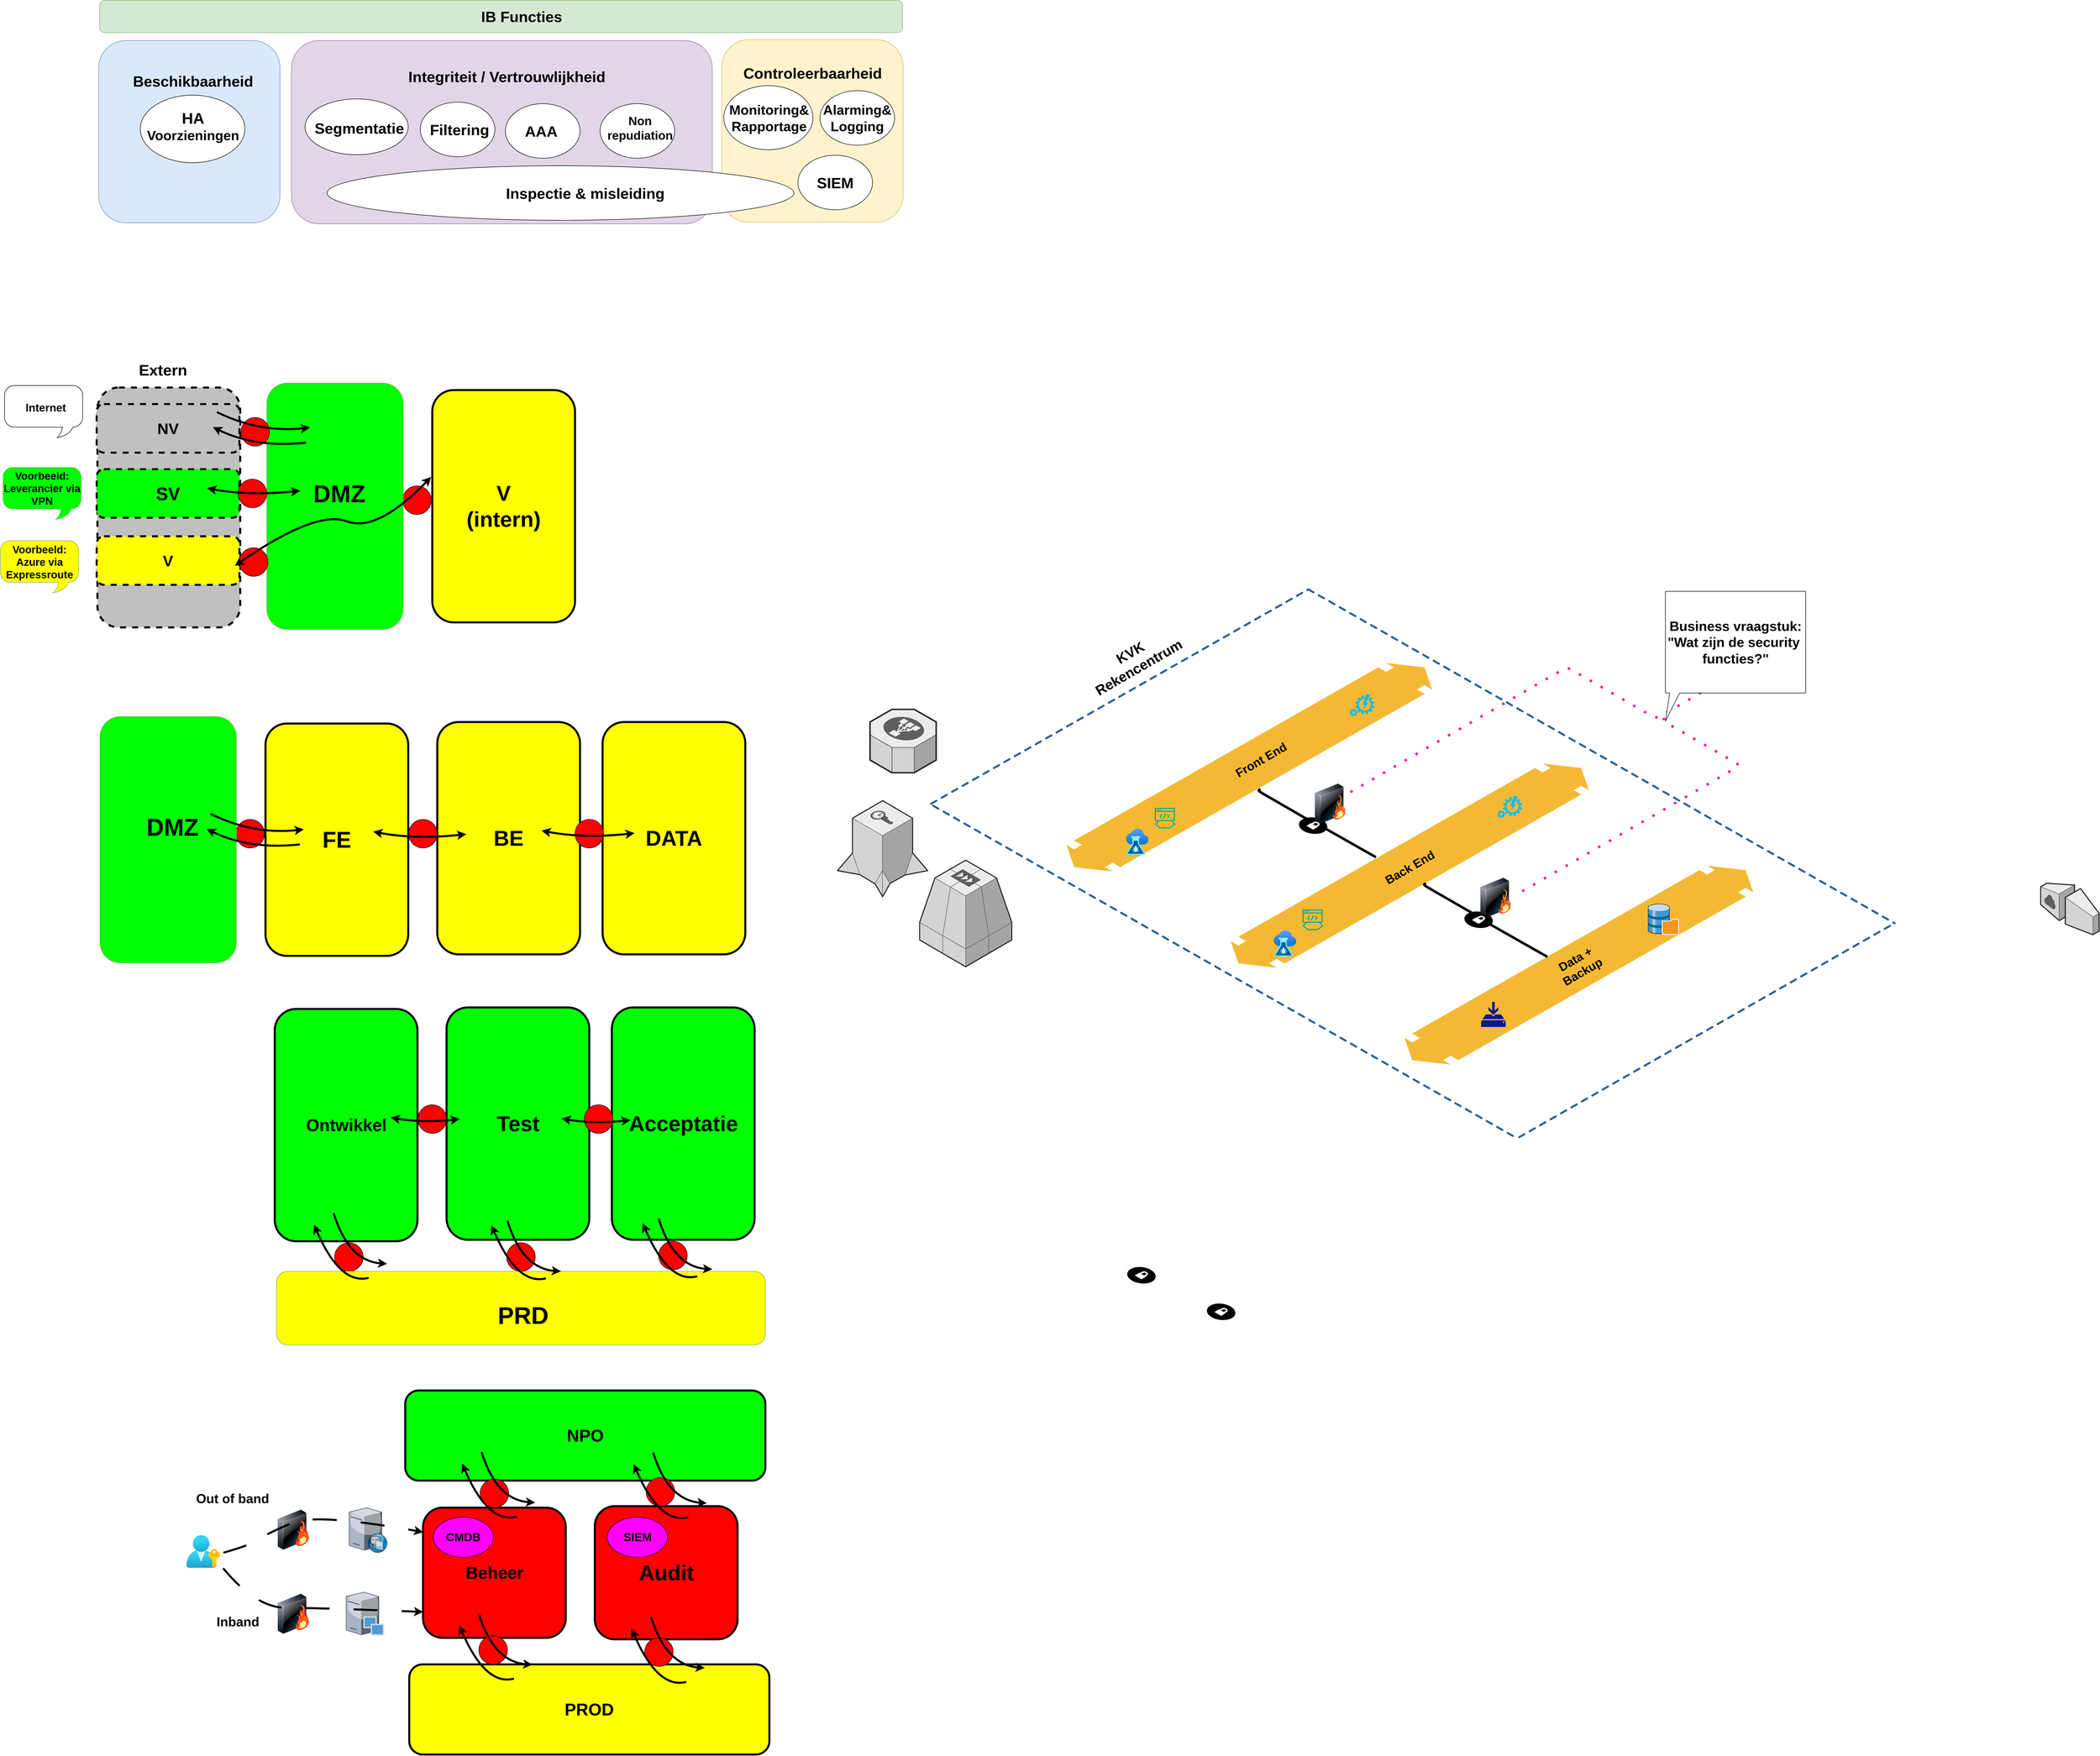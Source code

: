 <mxfile version="22.0.8" type="github">
  <diagram name="Page-1" id="aaaa8250-4180-3840-79b5-4cada1eebb92">
    <mxGraphModel dx="4440" dy="2122" grid="0" gridSize="10" guides="1" tooltips="1" connect="1" arrows="1" fold="1" page="0" pageScale="1" pageWidth="850" pageHeight="1100" background="none" math="0" shadow="0">
      <root>
        <mxCell id="0" />
        <mxCell id="1" parent="0" />
        <mxCell id="_FymvahWyx7S4mhsMVnn-86" value="" style="ellipse;whiteSpace=wrap;html=1;aspect=fixed;fillColor=#FF0000;" vertex="1" parent="1">
          <mxGeometry x="-457" y="1866" width="57" height="57" as="geometry" />
        </mxCell>
        <mxCell id="_FymvahWyx7S4mhsMVnn-55" value="" style="ellipse;whiteSpace=wrap;html=1;aspect=fixed;fillColor=#FF0000;" vertex="1" parent="1">
          <mxGeometry x="-968" y="357.5" width="57" height="57" as="geometry" />
        </mxCell>
        <mxCell id="_FymvahWyx7S4mhsMVnn-47" value="" style="whiteSpace=wrap;html=1;shape=mxgraph.basic.roundRectCallout;dx=144;dy=21;size=19.5;boundedLbl=1;" vertex="1" parent="1">
          <mxGeometry x="-1763" y="157" width="156" height="104" as="geometry" />
        </mxCell>
        <mxCell id="d5ac148becb70bc-7" value="" style="verticalLabelPosition=bottom;html=1;verticalAlign=top;strokeWidth=1;dashed=0;shape=mxgraph.aws3d.flatDoubleEdge;fillColor=#A62495;aspect=fixed;rounded=1;shadow=0;comic=0;fontFamily=Verdana;fontSize=12;flipV=1;strokeColor=#9673a6;" parent="1" vertex="1">
          <mxGeometry x="1032" y="1116" width="696.38" height="397.08" as="geometry" />
        </mxCell>
        <mxCell id="1a8abee3a6cfdf20-38" value="" style="verticalLabelPosition=bottom;html=1;verticalAlign=top;strokeWidth=1;dashed=0;shape=mxgraph.aws3d.flatDoubleEdge;fillColor=#d5e8d4;aspect=fixed;rounded=1;shadow=0;comic=0;fontFamily=Verdana;fontSize=12;flipV=1;strokeColor=#82b366;" parent="1" vertex="1">
          <mxGeometry x="685" y="912" width="715.06" height="407.79" as="geometry" />
        </mxCell>
        <mxCell id="1a8abee3a6cfdf20-28" value="" style="verticalLabelPosition=bottom;html=1;verticalAlign=top;strokeWidth=1;dashed=0;shape=mxgraph.aws3d.flatDoubleEdge;fillColor=#A62495;aspect=fixed;rounded=1;shadow=0;comic=0;fontFamily=Verdana;fontSize=12;flipV=1;" parent="1" vertex="1">
          <mxGeometry x="357" y="711" width="730.29" height="416.49" as="geometry" />
        </mxCell>
        <mxCell id="1a8abee3a6cfdf20-3" value="" style="edgeStyle=isometricEdgeStyle;endArrow=none;html=1;labelBackgroundColor=none;strokeWidth=5;fontFamily=Verdana;fontSize=12" parent="1" source="1a8abee3a6cfdf20-1" edge="1">
          <mxGeometry width="50" height="100" relative="1" as="geometry">
            <mxPoint x="975" y="1099" as="sourcePoint" />
            <mxPoint x="744.37" y="963" as="targetPoint" />
            <Array as="points" />
          </mxGeometry>
        </mxCell>
        <mxCell id="1a8abee3a6cfdf20-5" value="" style="edgeStyle=isometricEdgeStyle;endArrow=none;html=1;labelBackgroundColor=none;strokeColor=#FF1F9E;strokeWidth=5;fontFamily=Verdana;fontSize=12;dashed=1;dashPattern=1 4;entryX=0;entryY=0;entryDx=104.37;entryDy=183;entryPerimeter=0;" parent="1" source="I04fydQBAytHWi5Aiypt-9" target="I04fydQBAytHWi5Aiypt-27" edge="1">
          <mxGeometry width="50" height="100" relative="1" as="geometry">
            <mxPoint x="1383" y="703.06" as="sourcePoint" />
            <mxPoint x="1649" y="764" as="targetPoint" />
            <Array as="points">
              <mxPoint x="1420" y="756" />
            </Array>
          </mxGeometry>
        </mxCell>
        <mxCell id="1a8abee3a6cfdf20-11" value="" style="verticalLabelPosition=bottom;html=1;verticalAlign=top;strokeWidth=1;dashed=0;shape=mxgraph.aws3d.internetGateway;fillColor=#ECECEC;strokeColor=#5E5E5E;aspect=fixed;rounded=1;shadow=0;comic=0;fontSize=12;flipH=1;flipV=0;" parent="1" vertex="1">
          <mxGeometry x="2302" y="1151" width="116.7" height="102.8" as="geometry" />
        </mxCell>
        <mxCell id="d5ac148becb70bc-8" value="" style="verticalLabelPosition=bottom;html=1;verticalAlign=top;strokeWidth=1;dashed=0;shape=mxgraph.aws3d.dashedArrowlessEdge;aspect=fixed;rounded=1;shadow=0;comic=0;fontFamily=Verdana;fontSize=12" parent="1" vertex="1">
          <mxGeometry x="840" y="564" width="1170.52" height="667" as="geometry" />
        </mxCell>
        <mxCell id="d5ac148becb70bc-9" value="" style="verticalLabelPosition=bottom;html=1;verticalAlign=top;strokeWidth=1;dashed=0;shape=mxgraph.aws3d.dashedArrowlessEdge;aspect=fixed;rounded=1;shadow=0;comic=0;fontFamily=Verdana;fontSize=12" parent="1" vertex="1">
          <mxGeometry x="91" y="996.11" width="1163.31" height="662.89" as="geometry" />
        </mxCell>
        <mxCell id="d5ac148becb70bc-10" value="" style="verticalLabelPosition=bottom;html=1;verticalAlign=top;strokeWidth=1;dashed=0;shape=mxgraph.aws3d.dashedArrowlessEdge;fillColor=#000000;aspect=fixed;rounded=1;shadow=0;comic=0;fontFamily=Verdana;fontSize=12;fontColor=#000000;flipV=1;" parent="1" vertex="1">
          <mxGeometry x="87" y="564" width="753" height="428.12" as="geometry" />
        </mxCell>
        <mxCell id="d5ac148becb70bc-12" value="" style="verticalLabelPosition=bottom;html=1;verticalAlign=top;strokeWidth=1;dashed=0;shape=mxgraph.aws3d.dashedArrowlessEdge;aspect=fixed;rounded=1;shadow=0;comic=0;fontFamily=Verdana;fontSize=12;flipV=1;" parent="1" vertex="1">
          <mxGeometry x="1261" y="1232" width="747.23" height="426.13" as="geometry" />
        </mxCell>
        <mxCell id="1a8abee3a6cfdf20-2" value="" style="verticalLabelPosition=bottom;html=1;verticalAlign=top;strokeWidth=1;dashed=0;shape=mxgraph.aws3d.secureConnection;fillColor=#000000;strokeColor=#ffffff;aspect=fixed;rounded=1;shadow=0;comic=0;fontSize=12" parent="1" vertex="1">
          <mxGeometry x="478.24" y="1917" width="57.0" height="34" as="geometry" />
        </mxCell>
        <mxCell id="d5ac148becb70bc-14" value="" style="edgeStyle=isometricEdgeStyle;endArrow=none;html=1;labelBackgroundColor=none;strokeWidth=5;fontFamily=Verdana;fontSize=12;dashed=1;dashPattern=1 4;strokeColor=#FF1F9E;" parent="1" edge="1">
          <mxGeometry width="50" height="100" relative="1" as="geometry">
            <mxPoint x="1267" y="1167.02" as="sourcePoint" />
            <mxPoint x="1555" y="820" as="targetPoint" />
            <Array as="points">
              <mxPoint x="1644" y="882" />
            </Array>
          </mxGeometry>
        </mxCell>
        <mxCell id="d5ac148becb70bc-16" value="" style="verticalLabelPosition=bottom;html=1;verticalAlign=top;strokeWidth=1;dashed=0;shape=mxgraph.aws3d.secureConnection;fillColor=#000000;strokeColor=#ffffff;aspect=fixed;rounded=1;shadow=0;comic=0;fontSize=12" parent="1" vertex="1">
          <mxGeometry x="637.24" y="1990" width="57.0" height="34" as="geometry" />
        </mxCell>
        <mxCell id="I04fydQBAytHWi5Aiypt-1" value="&lt;b&gt;&lt;font style=&quot;font-size: 24px;&quot;&gt;Data + Backup&lt;/font&gt;&lt;/b&gt;" style="text;strokeColor=none;align=center;fillColor=none;html=1;verticalAlign=middle;whiteSpace=wrap;rounded=0;rotation=-30;" parent="1" vertex="1">
          <mxGeometry x="1298.19" y="1299.54" width="164" height="30" as="geometry" />
        </mxCell>
        <mxCell id="I04fydQBAytHWi5Aiypt-2" value="&lt;b&gt;&lt;font style=&quot;font-size: 28px;&quot;&gt;KVK Rekencentrum&lt;/font&gt;&lt;/b&gt;" style="text;strokeColor=none;align=center;fillColor=none;html=1;verticalAlign=middle;whiteSpace=wrap;rounded=0;rotation=-30;" parent="1" vertex="1">
          <mxGeometry x="411" y="690" width="164" height="30" as="geometry" />
        </mxCell>
        <mxCell id="I04fydQBAytHWi5Aiypt-3" value="&lt;b&gt;&lt;font style=&quot;font-size: 24px;&quot;&gt;Back End&lt;/font&gt;&lt;/b&gt;" style="text;strokeColor=none;align=center;fillColor=none;html=1;verticalAlign=middle;whiteSpace=wrap;rounded=0;rotation=-30;" parent="1" vertex="1">
          <mxGeometry x="960.53" y="1105" width="164" height="30" as="geometry" />
        </mxCell>
        <mxCell id="I04fydQBAytHWi5Aiypt-4" value="" style="verticalLabelPosition=bottom;html=1;verticalAlign=top;strokeWidth=1;align=center;outlineConnect=0;dashed=0;outlineConnect=0;shape=mxgraph.aws3d.securityTokenService;fillColor=#ECECEC;strokeColor=#5E5E5E;aspect=fixed;" parent="1" vertex="1">
          <mxGeometry x="-100" y="986" width="180" height="192" as="geometry" />
        </mxCell>
        <mxCell id="I04fydQBAytHWi5Aiypt-5" value="" style="verticalLabelPosition=bottom;html=1;verticalAlign=top;strokeWidth=1;align=center;outlineConnect=0;dashed=0;outlineConnect=0;shape=mxgraph.aws3d.elasticLoadBalancing;fillColor=#ECECEC;strokeColor=#5E5E5E;aspect=fixed;" parent="1" vertex="1">
          <mxGeometry x="-35" y="803.75" width="132" height="126.5" as="geometry" />
        </mxCell>
        <mxCell id="I04fydQBAytHWi5Aiypt-6" value="" style="edgeStyle=isometricEdgeStyle;endArrow=none;html=1;labelBackgroundColor=none;strokeWidth=5;fontFamily=Verdana;fontSize=12" parent="1" target="1a8abee3a6cfdf20-1" edge="1">
          <mxGeometry width="50" height="100" relative="1" as="geometry">
            <mxPoint x="975" y="1099" as="sourcePoint" />
            <mxPoint x="744.37" y="963" as="targetPoint" />
            <Array as="points">
              <mxPoint x="876.19" y="1043" />
            </Array>
          </mxGeometry>
        </mxCell>
        <mxCell id="1a8abee3a6cfdf20-1" value="" style="verticalLabelPosition=bottom;html=1;verticalAlign=top;strokeWidth=1;dashed=0;shape=mxgraph.aws3d.secureConnection;fillColor=#000000;strokeColor=#ffffff;aspect=fixed;rounded=1;shadow=0;comic=0;fontSize=12" parent="1" vertex="1">
          <mxGeometry x="821" y="1019" width="57.0" height="34" as="geometry" />
        </mxCell>
        <mxCell id="I04fydQBAytHWi5Aiypt-9" value="" style="image;html=1;image=img/lib/clip_art/networking/Firewall_128x128.png;rotation=0;" parent="1" vertex="1">
          <mxGeometry x="844" y="952" width="80" height="80" as="geometry" />
        </mxCell>
        <mxCell id="I04fydQBAytHWi5Aiypt-10" value="" style="edgeStyle=isometricEdgeStyle;endArrow=none;html=1;labelBackgroundColor=none;strokeWidth=5;fontFamily=Verdana;fontSize=12" parent="1" source="I04fydQBAytHWi5Aiypt-11" edge="1">
          <mxGeometry width="50" height="100" relative="1" as="geometry">
            <mxPoint x="1305.31" y="1287" as="sourcePoint" />
            <mxPoint x="1074.68" y="1151" as="targetPoint" />
            <Array as="points" />
          </mxGeometry>
        </mxCell>
        <mxCell id="I04fydQBAytHWi5Aiypt-11" value="" style="verticalLabelPosition=bottom;html=1;verticalAlign=top;strokeWidth=1;dashed=0;shape=mxgraph.aws3d.secureConnection;fillColor=#000000;strokeColor=#ffffff;aspect=fixed;rounded=1;shadow=0;comic=0;fontSize=12" parent="1" vertex="1">
          <mxGeometry x="1151.31" y="1207" width="57.0" height="34" as="geometry" />
        </mxCell>
        <mxCell id="I04fydQBAytHWi5Aiypt-12" value="" style="image;html=1;image=img/lib/clip_art/networking/Firewall_128x128.png;rotation=0;" parent="1" vertex="1">
          <mxGeometry x="1174.31" y="1140" width="80" height="80" as="geometry" />
        </mxCell>
        <mxCell id="I04fydQBAytHWi5Aiypt-13" value="" style="edgeStyle=isometricEdgeStyle;endArrow=none;html=1;labelBackgroundColor=none;strokeWidth=5;fontFamily=Verdana;fontSize=12" parent="1" edge="1">
          <mxGeometry width="50" height="100" relative="1" as="geometry">
            <mxPoint x="1317.19" y="1297.89" as="sourcePoint" />
            <mxPoint x="1206" y="1227" as="targetPoint" />
            <Array as="points">
              <mxPoint x="1218.38" y="1241.89" />
            </Array>
          </mxGeometry>
        </mxCell>
        <mxCell id="I04fydQBAytHWi5Aiypt-14" value="" style="shape=image;html=1;verticalAlign=top;verticalLabelPosition=bottom;labelBackgroundColor=#ffffff;imageAspect=0;aspect=fixed;image=https://cdn1.iconfinder.com/data/icons/unicons-line-vol-3/24/file-question-128.png" parent="1" vertex="1">
          <mxGeometry x="105" y="737" width="128" height="128" as="geometry" />
        </mxCell>
        <mxCell id="I04fydQBAytHWi5Aiypt-15" value="" style="image;aspect=fixed;html=1;points=[];align=center;fontSize=12;image=img/lib/azure2/devops/CloudTest.svg;" parent="1" vertex="1">
          <mxGeometry x="476" y="1042" width="44.96" height="52" as="geometry" />
        </mxCell>
        <mxCell id="I04fydQBAytHWi5Aiypt-16" value="" style="verticalLabelPosition=bottom;html=1;verticalAlign=top;align=center;strokeColor=none;fillColor=#00BEF2;shape=mxgraph.azure.automation;pointerEvents=1;" parent="1" vertex="1">
          <mxGeometry x="922" y="773" width="50" height="45" as="geometry" />
        </mxCell>
        <mxCell id="I04fydQBAytHWi5Aiypt-17" value="" style="shape=image;html=1;verticalAlign=top;verticalLabelPosition=bottom;labelBackgroundColor=#ffffff;imageAspect=0;aspect=fixed;image=https://cdn4.iconfinder.com/data/icons/essentials-74/24/040_-_Tick-128.png" parent="1" vertex="1">
          <mxGeometry x="587" y="971.55" width="40.89" height="40.89" as="geometry" />
        </mxCell>
        <mxCell id="I04fydQBAytHWi5Aiypt-18" value="" style="sketch=0;outlineConnect=0;fontColor=#232F3E;gradientColor=none;fillColor=#01A88D;strokeColor=none;dashed=0;verticalLabelPosition=bottom;verticalAlign=top;align=center;html=1;fontSize=12;fontStyle=0;aspect=fixed;shape=mxgraph.aws4.mainframe_modernization_developer;" parent="1" vertex="1">
          <mxGeometry x="533" y="1000" width="42" height="42" as="geometry" />
        </mxCell>
        <mxCell id="I04fydQBAytHWi5Aiypt-19" value="" style="sketch=0;aspect=fixed;pointerEvents=1;shadow=0;dashed=0;html=1;strokeColor=none;labelPosition=center;verticalLabelPosition=bottom;verticalAlign=top;align=center;fillColor=#00188D;shape=mxgraph.mscae.enterprise.backup_local" parent="1" vertex="1">
          <mxGeometry x="1185" y="1388" width="49" height="50" as="geometry" />
        </mxCell>
        <mxCell id="I04fydQBAytHWi5Aiypt-20" value="" style="shadow=0;dashed=0;html=1;labelPosition=center;verticalLabelPosition=bottom;verticalAlign=top;align=center;outlineConnect=0;shape=mxgraph.veeam.3d.backup_repository;" parent="1" vertex="1">
          <mxGeometry x="1518" y="1192" width="62" height="62" as="geometry" />
        </mxCell>
        <mxCell id="I04fydQBAytHWi5Aiypt-21" value="" style="image;aspect=fixed;html=1;points=[];align=center;fontSize=12;image=img/lib/azure2/devops/CloudTest.svg;" parent="1" vertex="1">
          <mxGeometry x="771" y="1245" width="44.96" height="52" as="geometry" />
        </mxCell>
        <mxCell id="I04fydQBAytHWi5Aiypt-22" value="" style="sketch=0;outlineConnect=0;fontColor=#232F3E;gradientColor=none;fillColor=#01A88D;strokeColor=none;dashed=0;verticalLabelPosition=bottom;verticalAlign=top;align=center;html=1;fontSize=12;fontStyle=0;aspect=fixed;shape=mxgraph.aws4.mainframe_modernization_developer;" parent="1" vertex="1">
          <mxGeometry x="828" y="1203" width="42" height="42" as="geometry" />
        </mxCell>
        <mxCell id="I04fydQBAytHWi5Aiypt-23" value="" style="shape=image;html=1;verticalAlign=top;verticalLabelPosition=bottom;labelBackgroundColor=#ffffff;imageAspect=0;aspect=fixed;image=https://cdn4.iconfinder.com/data/icons/essentials-74/24/040_-_Tick-128.png" parent="1" vertex="1">
          <mxGeometry x="882" y="1174.55" width="40.89" height="40.89" as="geometry" />
        </mxCell>
        <mxCell id="I04fydQBAytHWi5Aiypt-24" value="" style="verticalLabelPosition=bottom;html=1;verticalAlign=top;align=center;strokeColor=none;fillColor=#00BEF2;shape=mxgraph.azure.automation;pointerEvents=1;" parent="1" vertex="1">
          <mxGeometry x="1217" y="976" width="50" height="45" as="geometry" />
        </mxCell>
        <mxCell id="I04fydQBAytHWi5Aiypt-25" value="&lt;b&gt;&lt;font style=&quot;font-size: 24px;&quot;&gt;Front End&lt;/font&gt;&lt;/b&gt;" style="text;strokeColor=none;align=center;fillColor=none;html=1;verticalAlign=middle;whiteSpace=wrap;rounded=0;rotation=-30;" parent="1" vertex="1">
          <mxGeometry x="664" y="890" width="164" height="30" as="geometry" />
        </mxCell>
        <mxCell id="I04fydQBAytHWi5Aiypt-26" value="" style="verticalLabelPosition=bottom;html=1;verticalAlign=top;strokeWidth=1;align=center;outlineConnect=0;dashed=0;outlineConnect=0;shape=mxgraph.aws3d.sqs;fillColor=#ECECEC;strokeColor=#5E5E5E;aspect=fixed;" parent="1" vertex="1">
          <mxGeometry x="64" y="1105" width="184" height="212.75" as="geometry" />
        </mxCell>
        <mxCell id="I04fydQBAytHWi5Aiypt-27" value="&lt;font style=&quot;font-size: 27px;&quot;&gt;&lt;b style=&quot;font-size: 27px;&quot;&gt;Business vraagstuk:&lt;br style=&quot;font-size: 27px;&quot;&gt;&quot;Wat zijn de security&amp;nbsp; functies?&quot;&lt;/b&gt;&lt;br style=&quot;font-size: 27px;&quot;&gt;&lt;/font&gt;" style="shape=callout;whiteSpace=wrap;html=1;perimeter=calloutPerimeter;position2=0;fontSize=27;size=56;position=0.03;" parent="1" vertex="1">
          <mxGeometry x="1553" y="568" width="280" height="259" as="geometry" />
        </mxCell>
        <mxCell id="_FymvahWyx7S4mhsMVnn-1" value="" style="rounded=1;whiteSpace=wrap;html=1;fillColor=#d5e8d4;strokeColor=#82b366;" vertex="1" parent="1">
          <mxGeometry x="-1573" y="-612" width="1603" height="64" as="geometry" />
        </mxCell>
        <mxCell id="_FymvahWyx7S4mhsMVnn-2" value="" style="rounded=1;whiteSpace=wrap;html=1;fillColor=#dae8fc;strokeColor=#6c8ebf;" vertex="1" parent="1">
          <mxGeometry x="-1575" y="-532" width="362" height="364" as="geometry" />
        </mxCell>
        <mxCell id="_FymvahWyx7S4mhsMVnn-3" value="" style="rounded=1;whiteSpace=wrap;html=1;fillColor=#e1d5e7;strokeColor=#9673a6;" vertex="1" parent="1">
          <mxGeometry x="-1190" y="-532" width="840" height="366" as="geometry" />
        </mxCell>
        <mxCell id="_FymvahWyx7S4mhsMVnn-4" value="" style="rounded=1;whiteSpace=wrap;html=1;fillColor=#fff2cc;strokeColor=#d6b656;" vertex="1" parent="1">
          <mxGeometry x="-331" y="-534" width="362" height="365" as="geometry" />
        </mxCell>
        <mxCell id="_FymvahWyx7S4mhsMVnn-5" value="&lt;font style=&quot;font-size: 30px;&quot;&gt;&lt;b&gt;IB Functies&lt;/b&gt;&lt;br&gt;&lt;/font&gt;" style="text;strokeColor=none;align=center;fillColor=none;html=1;verticalAlign=middle;whiteSpace=wrap;rounded=0;" vertex="1" parent="1">
          <mxGeometry x="-826" y="-595" width="191" height="30" as="geometry" />
        </mxCell>
        <mxCell id="_FymvahWyx7S4mhsMVnn-6" value="&lt;font style=&quot;font-size: 30px;&quot;&gt;&lt;b&gt;Integriteit / Vertrouwlijkheid&lt;br&gt;&lt;/b&gt;&lt;/font&gt;" style="text;strokeColor=none;align=center;fillColor=none;html=1;verticalAlign=middle;whiteSpace=wrap;rounded=0;strokeWidth=33;" vertex="1" parent="1">
          <mxGeometry x="-976" y="-475" width="432" height="30" as="geometry" />
        </mxCell>
        <mxCell id="_FymvahWyx7S4mhsMVnn-7" value="&lt;font style=&quot;font-size: 30px;&quot;&gt;&lt;b&gt;Beschikbaarheid&lt;br&gt;&lt;/b&gt;&lt;/font&gt;" style="text;strokeColor=none;align=center;fillColor=none;html=1;verticalAlign=middle;whiteSpace=wrap;rounded=0;" vertex="1" parent="1">
          <mxGeometry x="-1482" y="-466" width="191" height="30" as="geometry" />
        </mxCell>
        <mxCell id="_FymvahWyx7S4mhsMVnn-8" value="&lt;font style=&quot;font-size: 30px;&quot;&gt;&lt;b&gt;Controleerbaarheid&lt;br&gt;&lt;/b&gt;&lt;/font&gt;" style="text;strokeColor=none;align=center;fillColor=none;html=1;verticalAlign=middle;whiteSpace=wrap;rounded=0;strokeWidth=33;" vertex="1" parent="1">
          <mxGeometry x="-299.5" y="-482" width="299" height="30" as="geometry" />
        </mxCell>
        <mxCell id="_FymvahWyx7S4mhsMVnn-10" value="" style="ellipse;whiteSpace=wrap;html=1;" vertex="1" parent="1">
          <mxGeometry x="-1492" y="-423" width="209" height="135" as="geometry" />
        </mxCell>
        <mxCell id="_FymvahWyx7S4mhsMVnn-11" value="" style="ellipse;whiteSpace=wrap;html=1;" vertex="1" parent="1">
          <mxGeometry x="-933" y="-409" width="149" height="109" as="geometry" />
        </mxCell>
        <mxCell id="_FymvahWyx7S4mhsMVnn-12" value="" style="ellipse;whiteSpace=wrap;html=1;" vertex="1" parent="1">
          <mxGeometry x="-763" y="-406" width="149" height="109" as="geometry" />
        </mxCell>
        <mxCell id="_FymvahWyx7S4mhsMVnn-13" value="" style="ellipse;whiteSpace=wrap;html=1;" vertex="1" parent="1">
          <mxGeometry x="-574" y="-406" width="149" height="109" as="geometry" />
        </mxCell>
        <mxCell id="_FymvahWyx7S4mhsMVnn-16" value="&lt;font style=&quot;font-size: 30px;&quot;&gt;&lt;b&gt;Filtering&lt;/b&gt;&lt;/font&gt;" style="text;strokeColor=none;align=center;fillColor=none;html=1;verticalAlign=middle;whiteSpace=wrap;rounded=0;" vertex="1" parent="1">
          <mxGeometry x="-950" y="-369.5" width="191" height="30" as="geometry" />
        </mxCell>
        <mxCell id="_FymvahWyx7S4mhsMVnn-17" value="&lt;font size=&quot;1&quot;&gt;&lt;b style=&quot;font-size: 30px;&quot;&gt;AAA&lt;/b&gt;&lt;/font&gt;" style="text;strokeColor=none;align=center;fillColor=none;html=1;verticalAlign=middle;whiteSpace=wrap;rounded=0;" vertex="1" parent="1">
          <mxGeometry x="-787" y="-366" width="191" height="30" as="geometry" />
        </mxCell>
        <mxCell id="_FymvahWyx7S4mhsMVnn-18" value="&lt;font size=&quot;1&quot;&gt;&lt;b style=&quot;font-size: 31px;&quot;&gt;HA&lt;/b&gt;&lt;/font&gt; &lt;font style=&quot;font-size: 27px;&quot;&gt;&lt;b&gt;Voorzieningen&lt;/b&gt;&lt;br&gt;&lt;/font&gt;" style="text;strokeColor=none;align=center;fillColor=none;html=1;verticalAlign=middle;whiteSpace=wrap;rounded=0;" vertex="1" parent="1">
          <mxGeometry x="-1482" y="-376" width="191" height="30" as="geometry" />
        </mxCell>
        <mxCell id="_FymvahWyx7S4mhsMVnn-19" value="" style="ellipse;whiteSpace=wrap;html=1;" vertex="1" parent="1">
          <mxGeometry x="-1163" y="-415.5" width="206" height="111.5" as="geometry" />
        </mxCell>
        <mxCell id="_FymvahWyx7S4mhsMVnn-14" value="&lt;font style=&quot;font-size: 30px;&quot;&gt;&lt;b&gt;Segmentatie&lt;/b&gt;&lt;/font&gt;" style="text;strokeColor=none;align=center;fillColor=none;html=1;verticalAlign=middle;whiteSpace=wrap;rounded=0;" vertex="1" parent="1">
          <mxGeometry x="-1150" y="-372" width="191" height="30" as="geometry" />
        </mxCell>
        <mxCell id="_FymvahWyx7S4mhsMVnn-20" value="" style="ellipse;whiteSpace=wrap;html=1;" vertex="1" parent="1">
          <mxGeometry x="-1119" y="-282" width="932" height="109" as="geometry" />
        </mxCell>
        <mxCell id="_FymvahWyx7S4mhsMVnn-21" value="&lt;font style=&quot;font-size: 30px;&quot;&gt;&lt;b&gt;Inspectie &amp;amp; misleiding&lt;br&gt;&lt;/b&gt;&lt;/font&gt;" style="text;strokeColor=none;align=center;fillColor=none;html=1;verticalAlign=middle;whiteSpace=wrap;rounded=0;" vertex="1" parent="1">
          <mxGeometry x="-849" y="-242.5" width="491" height="30" as="geometry" />
        </mxCell>
        <mxCell id="_FymvahWyx7S4mhsMVnn-22" value="" style="ellipse;whiteSpace=wrap;html=1;" vertex="1" parent="1">
          <mxGeometry x="-327" y="-442" width="178" height="128" as="geometry" />
        </mxCell>
        <mxCell id="_FymvahWyx7S4mhsMVnn-23" value="" style="ellipse;whiteSpace=wrap;html=1;" vertex="1" parent="1">
          <mxGeometry x="-135" y="-432" width="149" height="109" as="geometry" />
        </mxCell>
        <mxCell id="_FymvahWyx7S4mhsMVnn-24" value="&lt;font style=&quot;font-size: 30px;&quot;&gt;&lt;b&gt;SIEM&lt;/b&gt;&lt;/font&gt;" style="ellipse;whiteSpace=wrap;html=1;" vertex="1" parent="1">
          <mxGeometry x="-179" y="-303" width="149" height="109" as="geometry" />
        </mxCell>
        <mxCell id="_FymvahWyx7S4mhsMVnn-25" value="&lt;div style=&quot;font-size: 27px;&quot;&gt;&lt;font style=&quot;font-size: 27px;&quot;&gt;&lt;b&gt;Monitoring&amp;amp;&lt;/b&gt;&lt;/font&gt;&lt;/div&gt;&lt;div style=&quot;font-size: 27px;&quot;&gt;&lt;font style=&quot;font-size: 27px;&quot;&gt;&lt;b&gt;Rapportage&lt;br&gt;&lt;/b&gt;&lt;/font&gt;&lt;/div&gt;" style="text;strokeColor=none;align=center;fillColor=none;html=1;verticalAlign=middle;whiteSpace=wrap;rounded=0;" vertex="1" parent="1">
          <mxGeometry x="-332" y="-392.5" width="191" height="30" as="geometry" />
        </mxCell>
        <mxCell id="_FymvahWyx7S4mhsMVnn-26" value="&lt;div&gt;&lt;font size=&quot;1&quot;&gt;&lt;b style=&quot;font-size: 27px;&quot;&gt;Alarming&amp;amp;&lt;/b&gt;&lt;/font&gt;&lt;/div&gt;&lt;div&gt;&lt;font size=&quot;1&quot;&gt;&lt;b style=&quot;font-size: 27px;&quot;&gt;Logging&lt;br&gt;&lt;/b&gt;&lt;/font&gt;&lt;/div&gt;" style="text;strokeColor=none;align=center;fillColor=none;html=1;verticalAlign=middle;whiteSpace=wrap;rounded=0;" vertex="1" parent="1">
          <mxGeometry x="-156" y="-392.5" width="191" height="30" as="geometry" />
        </mxCell>
        <mxCell id="_FymvahWyx7S4mhsMVnn-27" value="&lt;font style=&quot;font-size: 24px;&quot;&gt;&lt;b&gt;Non repudiation&lt;/b&gt;&lt;br&gt;&lt;/font&gt;" style="text;strokeColor=none;align=center;fillColor=none;html=1;verticalAlign=middle;whiteSpace=wrap;rounded=0;" vertex="1" parent="1">
          <mxGeometry x="-524" y="-372" width="60" height="30" as="geometry" />
        </mxCell>
        <mxCell id="_FymvahWyx7S4mhsMVnn-28" value="" style="rounded=1;whiteSpace=wrap;html=1;fillColor=#00FF00;strokeColor=#82b366;" vertex="1" parent="1">
          <mxGeometry x="-1239.5" y="152" width="272.5" height="492" as="geometry" />
        </mxCell>
        <mxCell id="_FymvahWyx7S4mhsMVnn-29" value="&lt;font size=&quot;1&quot;&gt;&lt;b style=&quot;font-size: 48px;&quot;&gt;DMZ&lt;/b&gt;&lt;/font&gt;" style="text;strokeColor=none;align=center;fillColor=none;html=1;verticalAlign=middle;whiteSpace=wrap;rounded=0;" vertex="1" parent="1">
          <mxGeometry x="-1190" y="357.5" width="191" height="30" as="geometry" />
        </mxCell>
        <mxCell id="_FymvahWyx7S4mhsMVnn-30" value="" style="rounded=1;whiteSpace=wrap;html=1;fillColor=#c0c0c0;strokeColor=#000000;dashed=1;strokeWidth=4;" vertex="1" parent="1">
          <mxGeometry x="-1577.5" y="161" width="285" height="479" as="geometry" />
        </mxCell>
        <mxCell id="_FymvahWyx7S4mhsMVnn-31" value="&lt;b&gt;&lt;font style=&quot;font-size: 31px;&quot;&gt;NV&lt;/font&gt;&lt;/b&gt;" style="rounded=1;whiteSpace=wrap;html=1;fillColor=#c0c0c0;strokeColor=#000000;dashed=1;strokeWidth=4;" vertex="1" parent="1">
          <mxGeometry x="-1579" y="194" width="285" height="97" as="geometry" />
        </mxCell>
        <mxCell id="_FymvahWyx7S4mhsMVnn-32" value="&lt;font style=&quot;font-size: 36px;&quot;&gt;&lt;b&gt;SV&lt;/b&gt;&lt;/font&gt;" style="rounded=1;whiteSpace=wrap;html=1;fillColor=#00FF00;strokeColor=#000000;dashed=1;strokeWidth=4;" vertex="1" parent="1">
          <mxGeometry x="-1579" y="324" width="285" height="97" as="geometry" />
        </mxCell>
        <mxCell id="_FymvahWyx7S4mhsMVnn-33" value="&lt;font size=&quot;1&quot;&gt;&lt;b&gt;&lt;font style=&quot;font-size: 31px;&quot;&gt;V&lt;/font&gt;&lt;/b&gt;&lt;/font&gt;" style="rounded=1;whiteSpace=wrap;html=1;fillColor=#FFFF00;strokeColor=#000000;dashed=1;strokeWidth=4;" vertex="1" parent="1">
          <mxGeometry x="-1579" y="458" width="285" height="97" as="geometry" />
        </mxCell>
        <mxCell id="_FymvahWyx7S4mhsMVnn-35" value="&lt;font size=&quot;1&quot;&gt;&lt;b style=&quot;font-size: 31px;&quot;&gt;Extern&lt;/b&gt;&lt;/font&gt;" style="text;strokeColor=none;align=center;fillColor=none;html=1;verticalAlign=middle;whiteSpace=wrap;rounded=0;" vertex="1" parent="1">
          <mxGeometry x="-1542.5" y="111" width="191" height="30" as="geometry" />
        </mxCell>
        <mxCell id="_FymvahWyx7S4mhsMVnn-36" value="" style="ellipse;whiteSpace=wrap;html=1;aspect=fixed;fillColor=#FF0000;" vertex="1" parent="1">
          <mxGeometry x="-1291" y="221" width="57" height="57" as="geometry" />
        </mxCell>
        <mxCell id="_FymvahWyx7S4mhsMVnn-37" value="" style="ellipse;whiteSpace=wrap;html=1;aspect=fixed;fillColor=#FF0000;" vertex="1" parent="1">
          <mxGeometry x="-1296.5" y="344" width="57" height="57" as="geometry" />
        </mxCell>
        <mxCell id="_FymvahWyx7S4mhsMVnn-38" value="" style="ellipse;whiteSpace=wrap;html=1;aspect=fixed;fillColor=#FF0000;" vertex="1" parent="1">
          <mxGeometry x="-1294" y="481" width="57" height="57" as="geometry" />
        </mxCell>
        <mxCell id="_FymvahWyx7S4mhsMVnn-40" value="&lt;div&gt;&lt;font size=&quot;1&quot;&gt;&lt;b&gt;&lt;font style=&quot;font-size: 43px;&quot;&gt;V&lt;/font&gt;&lt;/b&gt;&lt;/font&gt;&lt;/div&gt;&lt;div&gt;&lt;font size=&quot;1&quot;&gt;&lt;b&gt;&lt;font style=&quot;font-size: 43px;&quot;&gt;(intern)&lt;br&gt;&lt;/font&gt;&lt;/b&gt;&lt;/font&gt;&lt;/div&gt;" style="rounded=1;whiteSpace=wrap;html=1;fillColor=#FFFF00;strokeColor=#000000;strokeWidth=4;" vertex="1" parent="1">
          <mxGeometry x="-909" y="166" width="285" height="464" as="geometry" />
        </mxCell>
        <mxCell id="_FymvahWyx7S4mhsMVnn-50" value="" style="group" vertex="1" connectable="0" parent="1">
          <mxGeometry x="-1771" y="157" width="181" height="104" as="geometry" />
        </mxCell>
        <mxCell id="_FymvahWyx7S4mhsMVnn-44" value="&lt;div style=&quot;font-size: 22px;&quot;&gt;&lt;b&gt;&lt;font style=&quot;font-size: 22px;&quot;&gt;Internet&lt;/font&gt;&lt;/b&gt;&lt;/div&gt;" style="text;strokeColor=none;align=center;fillColor=none;html=1;verticalAlign=middle;whiteSpace=wrap;rounded=0;" vertex="1" parent="_FymvahWyx7S4mhsMVnn-50">
          <mxGeometry y="30" width="181" height="30" as="geometry" />
        </mxCell>
        <mxCell id="_FymvahWyx7S4mhsMVnn-51" value="&lt;div style=&quot;font-size: 21px;&quot;&gt;&lt;b&gt;&lt;font style=&quot;font-size: 21px;&quot;&gt;Voorbeeld:&lt;/font&gt;&lt;/b&gt;&lt;/div&gt;&lt;div style=&quot;font-size: 21px;&quot;&gt;&lt;b&gt;&lt;font style=&quot;font-size: 21px;&quot;&gt;Leverancier via VPN&lt;font style=&quot;font-size: 21px;&quot;&gt;&lt;br&gt;&lt;/font&gt;&lt;/font&gt;&lt;/b&gt;&lt;/div&gt;" style="whiteSpace=wrap;html=1;shape=mxgraph.basic.roundRectCallout;dx=144;dy=21;size=19.5;boundedLbl=1;fillColor=#00FF00;strokeColor=#82b366;" vertex="1" parent="1">
          <mxGeometry x="-1766" y="320.5" width="156" height="104" as="geometry" />
        </mxCell>
        <mxCell id="_FymvahWyx7S4mhsMVnn-52" value="&lt;div style=&quot;font-size: 21px;&quot;&gt;&lt;b&gt;&lt;font style=&quot;font-size: 21px;&quot;&gt;Voorbeeld:&lt;/font&gt;&lt;/b&gt;&lt;/div&gt;&lt;div style=&quot;font-size: 21px;&quot;&gt;&lt;b&gt;&lt;font style=&quot;font-size: 21px;&quot;&gt;Azure via Expressroute&lt;br&gt;&lt;/font&gt;&lt;/b&gt;&lt;/div&gt;" style="whiteSpace=wrap;html=1;shape=mxgraph.basic.roundRectCallout;dx=144;dy=21;size=19.5;boundedLbl=1;fillColor=#FFFF00;strokeColor=#82b366;" vertex="1" parent="1">
          <mxGeometry x="-1771" y="467" width="156" height="104" as="geometry" />
        </mxCell>
        <mxCell id="_FymvahWyx7S4mhsMVnn-54" value="" style="curved=1;endArrow=classic;html=1;rounded=0;exitX=0.968;exitY=0.608;exitDx=0;exitDy=0;exitPerimeter=0;entryX=-0.008;entryY=0.374;entryDx=0;entryDy=0;entryPerimeter=0;strokeWidth=4;endFill=1;startArrow=classic;startFill=1;" edge="1" parent="1" source="_FymvahWyx7S4mhsMVnn-33" target="_FymvahWyx7S4mhsMVnn-40">
          <mxGeometry width="50" height="50" relative="1" as="geometry">
            <mxPoint x="-858" y="185" as="sourcePoint" />
            <mxPoint x="-827" y="125" as="targetPoint" />
            <Array as="points">
              <mxPoint x="-1141" y="405" />
              <mxPoint x="-1019" y="451" />
            </Array>
          </mxGeometry>
        </mxCell>
        <mxCell id="_FymvahWyx7S4mhsMVnn-58" value="" style="curved=1;endArrow=classic;html=1;rounded=0;strokeWidth=4;endFill=1;startArrow=classic;startFill=1;" edge="1" parent="1">
          <mxGeometry width="50" height="50" relative="1" as="geometry">
            <mxPoint x="-1358.5" y="362" as="sourcePoint" />
            <mxPoint x="-1172.5" y="367" as="targetPoint" />
            <Array as="points">
              <mxPoint x="-1273.5" y="378" />
            </Array>
          </mxGeometry>
        </mxCell>
        <mxCell id="_FymvahWyx7S4mhsMVnn-59" value="" style="curved=1;endArrow=classic;html=1;rounded=0;strokeWidth=4;endFill=1;startArrow=none;startFill=0;" edge="1" parent="1">
          <mxGeometry width="50" height="50" relative="1" as="geometry">
            <mxPoint x="-1339" y="210" as="sourcePoint" />
            <mxPoint x="-1153" y="241" as="targetPoint" />
            <Array as="points">
              <mxPoint x="-1254" y="252" />
            </Array>
          </mxGeometry>
        </mxCell>
        <mxCell id="_FymvahWyx7S4mhsMVnn-60" value="" style="curved=1;endArrow=none;html=1;rounded=0;strokeWidth=4;endFill=0;startArrow=classic;startFill=1;" edge="1" parent="1">
          <mxGeometry width="50" height="50" relative="1" as="geometry">
            <mxPoint x="-1347" y="240" as="sourcePoint" />
            <mxPoint x="-1161" y="271" as="targetPoint" />
            <Array as="points">
              <mxPoint x="-1262" y="282" />
            </Array>
          </mxGeometry>
        </mxCell>
        <mxCell id="_FymvahWyx7S4mhsMVnn-61" value="" style="ellipse;whiteSpace=wrap;html=1;aspect=fixed;fillColor=#FF0000;" vertex="1" parent="1">
          <mxGeometry x="-1301" y="1023.5" width="57" height="57" as="geometry" />
        </mxCell>
        <mxCell id="_FymvahWyx7S4mhsMVnn-62" value="" style="rounded=1;whiteSpace=wrap;html=1;fillColor=#00FF00;strokeColor=#82b366;" vertex="1" parent="1">
          <mxGeometry x="-1572.5" y="818" width="272.5" height="492" as="geometry" />
        </mxCell>
        <mxCell id="_FymvahWyx7S4mhsMVnn-63" value="&lt;font size=&quot;1&quot;&gt;&lt;b style=&quot;font-size: 48px;&quot;&gt;DMZ&lt;/b&gt;&lt;/font&gt;" style="text;strokeColor=none;align=center;fillColor=none;html=1;verticalAlign=middle;whiteSpace=wrap;rounded=0;" vertex="1" parent="1">
          <mxGeometry x="-1523" y="1023.5" width="191" height="30" as="geometry" />
        </mxCell>
        <mxCell id="_FymvahWyx7S4mhsMVnn-64" value="&lt;font size=&quot;1&quot;&gt;&lt;b style=&quot;font-size: 45px;&quot;&gt;FE&lt;/b&gt;&lt;/font&gt;" style="rounded=1;whiteSpace=wrap;html=1;fillColor=#FFFF00;strokeColor=#000000;strokeWidth=4;" vertex="1" parent="1">
          <mxGeometry x="-1242" y="832" width="285" height="464" as="geometry" />
        </mxCell>
        <mxCell id="_FymvahWyx7S4mhsMVnn-65" value="&lt;div&gt;&lt;font size=&quot;1&quot;&gt;&lt;b&gt;&lt;font style=&quot;font-size: 43px;&quot;&gt;BE&lt;/font&gt;&lt;/b&gt;&lt;/font&gt;&lt;/div&gt;" style="rounded=1;whiteSpace=wrap;html=1;fillColor=#FFFF00;strokeColor=#000000;strokeWidth=4;" vertex="1" parent="1">
          <mxGeometry x="-899" y="829" width="285" height="464" as="geometry" />
        </mxCell>
        <mxCell id="_FymvahWyx7S4mhsMVnn-66" value="&lt;div&gt;&lt;font size=&quot;1&quot;&gt;&lt;b&gt;&lt;font style=&quot;font-size: 43px;&quot;&gt;DATA&lt;/font&gt;&lt;/b&gt;&lt;/font&gt;&lt;/div&gt;" style="rounded=1;whiteSpace=wrap;html=1;fillColor=#FFFF00;strokeColor=#000000;strokeWidth=4;" vertex="1" parent="1">
          <mxGeometry x="-569" y="829" width="285" height="464" as="geometry" />
        </mxCell>
        <mxCell id="_FymvahWyx7S4mhsMVnn-67" value="" style="ellipse;whiteSpace=wrap;html=1;aspect=fixed;fillColor=#FF0000;" vertex="1" parent="1">
          <mxGeometry x="-956" y="1023.5" width="57" height="57" as="geometry" />
        </mxCell>
        <mxCell id="_FymvahWyx7S4mhsMVnn-68" value="" style="ellipse;whiteSpace=wrap;html=1;aspect=fixed;fillColor=#FF0000;" vertex="1" parent="1">
          <mxGeometry x="-624" y="1023.5" width="57" height="57" as="geometry" />
        </mxCell>
        <mxCell id="_FymvahWyx7S4mhsMVnn-69" value="" style="curved=1;endArrow=none;html=1;rounded=0;strokeWidth=4;endFill=0;startArrow=classic;startFill=1;" edge="1" parent="1">
          <mxGeometry width="50" height="50" relative="1" as="geometry">
            <mxPoint x="-1359.5" y="1042.44" as="sourcePoint" />
            <mxPoint x="-1173.5" y="1073.44" as="targetPoint" />
            <Array as="points">
              <mxPoint x="-1274.5" y="1084.44" />
            </Array>
          </mxGeometry>
        </mxCell>
        <mxCell id="_FymvahWyx7S4mhsMVnn-70" value="" style="curved=1;endArrow=classic;html=1;rounded=0;strokeWidth=4;endFill=1;startArrow=none;startFill=0;" edge="1" parent="1">
          <mxGeometry width="50" height="50" relative="1" as="geometry">
            <mxPoint x="-1351.5" y="1012.44" as="sourcePoint" />
            <mxPoint x="-1165.5" y="1043.44" as="targetPoint" />
            <Array as="points">
              <mxPoint x="-1266.5" y="1054.44" />
            </Array>
          </mxGeometry>
        </mxCell>
        <mxCell id="_FymvahWyx7S4mhsMVnn-71" value="" style="curved=1;endArrow=classic;html=1;rounded=0;strokeWidth=4;endFill=1;startArrow=classic;startFill=1;" edge="1" parent="1">
          <mxGeometry width="50" height="50" relative="1" as="geometry">
            <mxPoint x="-1027" y="1048" as="sourcePoint" />
            <mxPoint x="-841" y="1053" as="targetPoint" />
            <Array as="points">
              <mxPoint x="-942" y="1064" />
            </Array>
          </mxGeometry>
        </mxCell>
        <mxCell id="_FymvahWyx7S4mhsMVnn-72" value="" style="curved=1;endArrow=classic;html=1;rounded=0;strokeWidth=4;endFill=1;startArrow=classic;startFill=1;" edge="1" parent="1">
          <mxGeometry width="50" height="50" relative="1" as="geometry">
            <mxPoint x="-691" y="1046" as="sourcePoint" />
            <mxPoint x="-505" y="1051" as="targetPoint" />
            <Array as="points">
              <mxPoint x="-606" y="1062" />
            </Array>
          </mxGeometry>
        </mxCell>
        <mxCell id="_FymvahWyx7S4mhsMVnn-73" value="" style="ellipse;whiteSpace=wrap;html=1;aspect=fixed;fillColor=#FF0000;" vertex="1" parent="1">
          <mxGeometry x="-1104" y="1869" width="57" height="57" as="geometry" />
        </mxCell>
        <mxCell id="_FymvahWyx7S4mhsMVnn-74" value="" style="rounded=1;whiteSpace=wrap;html=1;fillColor=#FFFF00;strokeColor=#82b366;" vertex="1" parent="1">
          <mxGeometry x="-1220" y="1926" width="976" height="147" as="geometry" />
        </mxCell>
        <mxCell id="_FymvahWyx7S4mhsMVnn-75" value="&lt;font size=&quot;1&quot;&gt;&lt;b style=&quot;font-size: 48px;&quot;&gt;PRD&lt;/b&gt;&lt;/font&gt;" style="text;strokeColor=none;align=center;fillColor=none;html=1;verticalAlign=middle;whiteSpace=wrap;rounded=0;" vertex="1" parent="1">
          <mxGeometry x="-823" y="1999" width="191" height="30" as="geometry" />
        </mxCell>
        <mxCell id="_FymvahWyx7S4mhsMVnn-76" value="&lt;font size=&quot;1&quot;&gt;&lt;b style=&quot;font-size: 34px;&quot;&gt;Ontwikkel&lt;/b&gt;&lt;/font&gt;" style="rounded=1;whiteSpace=wrap;html=1;fillColor=#00FF00;strokeColor=#000000;strokeWidth=4;" vertex="1" parent="1">
          <mxGeometry x="-1223.5" y="1402" width="285" height="464" as="geometry" />
        </mxCell>
        <mxCell id="_FymvahWyx7S4mhsMVnn-77" value="&lt;div&gt;&lt;font size=&quot;1&quot;&gt;&lt;b&gt;&lt;font style=&quot;font-size: 43px;&quot;&gt;Test&lt;/font&gt;&lt;/b&gt;&lt;/font&gt;&lt;/div&gt;" style="rounded=1;whiteSpace=wrap;html=1;fillColor=#00FF00;strokeColor=#000000;strokeWidth=4;" vertex="1" parent="1">
          <mxGeometry x="-880.5" y="1399" width="285" height="464" as="geometry" />
        </mxCell>
        <mxCell id="_FymvahWyx7S4mhsMVnn-78" value="&lt;div&gt;&lt;font size=&quot;1&quot;&gt;&lt;b&gt;&lt;font style=&quot;font-size: 43px;&quot;&gt;Acceptatie&lt;/font&gt;&lt;/b&gt;&lt;/font&gt;&lt;/div&gt;" style="rounded=1;whiteSpace=wrap;html=1;fillColor=#00FF00;strokeColor=#000000;strokeWidth=4;" vertex="1" parent="1">
          <mxGeometry x="-550.5" y="1399" width="285" height="464" as="geometry" />
        </mxCell>
        <mxCell id="_FymvahWyx7S4mhsMVnn-79" value="" style="ellipse;whiteSpace=wrap;html=1;aspect=fixed;fillColor=#FF0000;" vertex="1" parent="1">
          <mxGeometry x="-937.5" y="1593.5" width="57" height="57" as="geometry" />
        </mxCell>
        <mxCell id="_FymvahWyx7S4mhsMVnn-80" value="" style="ellipse;whiteSpace=wrap;html=1;aspect=fixed;fillColor=#FF0000;" vertex="1" parent="1">
          <mxGeometry x="-605.5" y="1593.5" width="57" height="57" as="geometry" />
        </mxCell>
        <mxCell id="_FymvahWyx7S4mhsMVnn-81" value="" style="curved=1;endArrow=none;html=1;rounded=0;strokeWidth=4;endFill=0;startArrow=classic;startFill=1;" edge="1" parent="1">
          <mxGeometry width="50" height="50" relative="1" as="geometry">
            <mxPoint x="-489" y="1830" as="sourcePoint" />
            <mxPoint x="-380" y="1936" as="targetPoint" />
            <Array as="points">
              <mxPoint x="-437" y="1951" />
            </Array>
          </mxGeometry>
        </mxCell>
        <mxCell id="_FymvahWyx7S4mhsMVnn-82" value="" style="curved=1;endArrow=classic;html=1;rounded=0;strokeWidth=4;endFill=1;startArrow=none;startFill=0;" edge="1" parent="1">
          <mxGeometry width="50" height="50" relative="1" as="geometry">
            <mxPoint x="-457" y="1821" as="sourcePoint" />
            <mxPoint x="-350" y="1922" as="targetPoint" />
            <Array as="points">
              <mxPoint x="-427" y="1917" />
            </Array>
          </mxGeometry>
        </mxCell>
        <mxCell id="_FymvahWyx7S4mhsMVnn-84" value="" style="curved=1;endArrow=classic;html=1;rounded=0;strokeWidth=4;endFill=1;startArrow=classic;startFill=1;" edge="1" parent="1">
          <mxGeometry width="50" height="50" relative="1" as="geometry">
            <mxPoint x="-651" y="1621" as="sourcePoint" />
            <mxPoint x="-513" y="1624" as="targetPoint" />
            <Array as="points">
              <mxPoint x="-587.5" y="1632" />
            </Array>
          </mxGeometry>
        </mxCell>
        <mxCell id="_FymvahWyx7S4mhsMVnn-85" value="" style="ellipse;whiteSpace=wrap;html=1;aspect=fixed;fillColor=#FF0000;" vertex="1" parent="1">
          <mxGeometry x="-760.5" y="1869" width="57" height="57" as="geometry" />
        </mxCell>
        <mxCell id="_FymvahWyx7S4mhsMVnn-87" value="" style="curved=1;endArrow=classic;html=1;rounded=0;strokeWidth=4;endFill=1;startArrow=classic;startFill=1;" edge="1" parent="1">
          <mxGeometry width="50" height="50" relative="1" as="geometry">
            <mxPoint x="-992" y="1619" as="sourcePoint" />
            <mxPoint x="-854" y="1622" as="targetPoint" />
            <Array as="points">
              <mxPoint x="-928.5" y="1630" />
            </Array>
          </mxGeometry>
        </mxCell>
        <mxCell id="_FymvahWyx7S4mhsMVnn-88" value="" style="curved=1;endArrow=classic;html=1;rounded=0;strokeWidth=4;endFill=1;startArrow=none;startFill=0;" edge="1" parent="1">
          <mxGeometry width="50" height="50" relative="1" as="geometry">
            <mxPoint x="-1106" y="1810" as="sourcePoint" />
            <mxPoint x="-999" y="1911" as="targetPoint" />
            <Array as="points">
              <mxPoint x="-1076" y="1906" />
            </Array>
          </mxGeometry>
        </mxCell>
        <mxCell id="_FymvahWyx7S4mhsMVnn-89" value="" style="curved=1;endArrow=none;html=1;rounded=0;strokeWidth=4;endFill=0;startArrow=classic;startFill=1;" edge="1" parent="1">
          <mxGeometry width="50" height="50" relative="1" as="geometry">
            <mxPoint x="-1145" y="1833" as="sourcePoint" />
            <mxPoint x="-1036" y="1939" as="targetPoint" />
            <Array as="points">
              <mxPoint x="-1093" y="1954" />
            </Array>
          </mxGeometry>
        </mxCell>
        <mxCell id="_FymvahWyx7S4mhsMVnn-90" value="" style="curved=1;endArrow=classic;html=1;rounded=0;strokeWidth=4;endFill=1;startArrow=none;startFill=0;" edge="1" parent="1">
          <mxGeometry width="50" height="50" relative="1" as="geometry">
            <mxPoint x="-759" y="1825" as="sourcePoint" />
            <mxPoint x="-652" y="1926" as="targetPoint" />
            <Array as="points">
              <mxPoint x="-729" y="1921" />
            </Array>
          </mxGeometry>
        </mxCell>
        <mxCell id="_FymvahWyx7S4mhsMVnn-91" value="" style="curved=1;endArrow=none;html=1;rounded=0;strokeWidth=4;endFill=0;startArrow=classic;startFill=1;" edge="1" parent="1">
          <mxGeometry width="50" height="50" relative="1" as="geometry">
            <mxPoint x="-791" y="1834" as="sourcePoint" />
            <mxPoint x="-682" y="1940" as="targetPoint" />
            <Array as="points">
              <mxPoint x="-739" y="1955" />
            </Array>
          </mxGeometry>
        </mxCell>
        <mxCell id="_FymvahWyx7S4mhsMVnn-92" value="&lt;font size=&quot;1&quot;&gt;&lt;b style=&quot;font-size: 34px;&quot;&gt;Beheer&lt;/b&gt;&lt;/font&gt;" style="rounded=1;whiteSpace=wrap;html=1;fillColor=#FF0000;strokeColor=#000000;strokeWidth=4;" vertex="1" parent="1">
          <mxGeometry x="-927.5" y="2398" width="285" height="260" as="geometry" />
        </mxCell>
        <mxCell id="_FymvahWyx7S4mhsMVnn-93" value="&lt;div&gt;&lt;font size=&quot;1&quot;&gt;&lt;b&gt;&lt;font style=&quot;font-size: 43px;&quot;&gt;Audit&lt;/font&gt;&lt;/b&gt;&lt;/font&gt;&lt;/div&gt;" style="rounded=1;whiteSpace=wrap;html=1;fillColor=#FF0000;strokeColor=#000000;strokeWidth=4;" vertex="1" parent="1">
          <mxGeometry x="-584.5" y="2395" width="285" height="266" as="geometry" />
        </mxCell>
        <mxCell id="_FymvahWyx7S4mhsMVnn-94" value="&lt;font size=&quot;1&quot;&gt;&lt;b style=&quot;font-size: 34px;&quot;&gt;PROD&lt;/b&gt;&lt;/font&gt;" style="rounded=1;whiteSpace=wrap;html=1;fillColor=#FFFF00;strokeColor=#000000;strokeWidth=4;" vertex="1" parent="1">
          <mxGeometry x="-955" y="2711" width="719" height="180" as="geometry" />
        </mxCell>
        <mxCell id="_FymvahWyx7S4mhsMVnn-95" value="&lt;font size=&quot;1&quot;&gt;&lt;b style=&quot;font-size: 34px;&quot;&gt;NPO&lt;/b&gt;&lt;/font&gt;" style="rounded=1;whiteSpace=wrap;html=1;fillColor=#00FF00;strokeColor=#000000;strokeWidth=4;" vertex="1" parent="1">
          <mxGeometry x="-963" y="2164" width="719" height="180" as="geometry" />
        </mxCell>
        <mxCell id="_FymvahWyx7S4mhsMVnn-96" value="" style="ellipse;whiteSpace=wrap;html=1;aspect=fixed;fillColor=#FF0000;" vertex="1" parent="1">
          <mxGeometry x="-813.5" y="2341" width="57" height="57" as="geometry" />
        </mxCell>
        <mxCell id="_FymvahWyx7S4mhsMVnn-97" value="" style="ellipse;whiteSpace=wrap;html=1;aspect=fixed;fillColor=#FF0000;" vertex="1" parent="1">
          <mxGeometry x="-482" y="2338" width="57" height="57" as="geometry" />
        </mxCell>
        <mxCell id="_FymvahWyx7S4mhsMVnn-98" value="" style="ellipse;whiteSpace=wrap;html=1;aspect=fixed;fillColor=#FF0000;" vertex="1" parent="1">
          <mxGeometry x="-816" y="2654" width="57" height="57" as="geometry" />
        </mxCell>
        <mxCell id="_FymvahWyx7S4mhsMVnn-99" value="" style="ellipse;whiteSpace=wrap;html=1;aspect=fixed;fillColor=#FF0000;" vertex="1" parent="1">
          <mxGeometry x="-485" y="2658" width="57" height="57" as="geometry" />
        </mxCell>
        <mxCell id="_FymvahWyx7S4mhsMVnn-100" value="" style="curved=1;endArrow=none;html=1;rounded=0;strokeWidth=4;endFill=0;startArrow=classic;startFill=1;" edge="1" parent="1">
          <mxGeometry width="50" height="50" relative="1" as="geometry">
            <mxPoint x="-849.5" y="2310" as="sourcePoint" />
            <mxPoint x="-740.5" y="2416" as="targetPoint" />
            <Array as="points">
              <mxPoint x="-797.5" y="2431" />
            </Array>
          </mxGeometry>
        </mxCell>
        <mxCell id="_FymvahWyx7S4mhsMVnn-101" value="" style="curved=1;endArrow=classic;html=1;rounded=0;strokeWidth=4;endFill=1;startArrow=none;startFill=0;" edge="1" parent="1">
          <mxGeometry width="50" height="50" relative="1" as="geometry">
            <mxPoint x="-810.5" y="2287" as="sourcePoint" />
            <mxPoint x="-703.5" y="2388" as="targetPoint" />
            <Array as="points">
              <mxPoint x="-780.5" y="2383" />
            </Array>
          </mxGeometry>
        </mxCell>
        <mxCell id="_FymvahWyx7S4mhsMVnn-102" value="" style="curved=1;endArrow=none;html=1;rounded=0;strokeWidth=4;endFill=0;startArrow=classic;startFill=1;" edge="1" parent="1">
          <mxGeometry width="50" height="50" relative="1" as="geometry">
            <mxPoint x="-507" y="2311" as="sourcePoint" />
            <mxPoint x="-398" y="2417" as="targetPoint" />
            <Array as="points">
              <mxPoint x="-455" y="2432" />
            </Array>
          </mxGeometry>
        </mxCell>
        <mxCell id="_FymvahWyx7S4mhsMVnn-103" value="" style="curved=1;endArrow=classic;html=1;rounded=0;strokeWidth=4;endFill=1;startArrow=none;startFill=0;" edge="1" parent="1">
          <mxGeometry width="50" height="50" relative="1" as="geometry">
            <mxPoint x="-468" y="2288" as="sourcePoint" />
            <mxPoint x="-361" y="2389" as="targetPoint" />
            <Array as="points">
              <mxPoint x="-438" y="2384" />
            </Array>
          </mxGeometry>
        </mxCell>
        <mxCell id="_FymvahWyx7S4mhsMVnn-104" value="" style="curved=1;endArrow=none;html=1;rounded=0;strokeWidth=4;endFill=0;startArrow=classic;startFill=1;" edge="1" parent="1">
          <mxGeometry width="50" height="50" relative="1" as="geometry">
            <mxPoint x="-855" y="2633.5" as="sourcePoint" />
            <mxPoint x="-746" y="2739.5" as="targetPoint" />
            <Array as="points">
              <mxPoint x="-803" y="2754.5" />
            </Array>
          </mxGeometry>
        </mxCell>
        <mxCell id="_FymvahWyx7S4mhsMVnn-105" value="" style="curved=1;endArrow=classic;html=1;rounded=0;strokeWidth=4;endFill=1;startArrow=none;startFill=0;" edge="1" parent="1">
          <mxGeometry width="50" height="50" relative="1" as="geometry">
            <mxPoint x="-816" y="2610.5" as="sourcePoint" />
            <mxPoint x="-709" y="2711.5" as="targetPoint" />
            <Array as="points">
              <mxPoint x="-786" y="2706.5" />
            </Array>
          </mxGeometry>
        </mxCell>
        <mxCell id="_FymvahWyx7S4mhsMVnn-106" value="" style="curved=1;endArrow=none;html=1;rounded=0;strokeWidth=4;endFill=0;startArrow=classic;startFill=1;" edge="1" parent="1">
          <mxGeometry width="50" height="50" relative="1" as="geometry">
            <mxPoint x="-511" y="2640" as="sourcePoint" />
            <mxPoint x="-402" y="2746" as="targetPoint" />
            <Array as="points">
              <mxPoint x="-459" y="2761" />
            </Array>
          </mxGeometry>
        </mxCell>
        <mxCell id="_FymvahWyx7S4mhsMVnn-107" value="" style="curved=1;endArrow=classic;html=1;rounded=0;strokeWidth=4;endFill=1;startArrow=none;startFill=0;" edge="1" parent="1">
          <mxGeometry width="50" height="50" relative="1" as="geometry">
            <mxPoint x="-472" y="2617" as="sourcePoint" />
            <mxPoint x="-365" y="2718" as="targetPoint" />
            <Array as="points">
              <mxPoint x="-442" y="2713" />
            </Array>
          </mxGeometry>
        </mxCell>
        <mxCell id="_FymvahWyx7S4mhsMVnn-108" value="&lt;font style=&quot;font-size: 26px;&quot;&gt;&lt;b&gt;Inband&lt;/b&gt;&lt;/font&gt;" style="text;strokeColor=none;align=center;fillColor=none;html=1;verticalAlign=middle;whiteSpace=wrap;rounded=0;" vertex="1" parent="1">
          <mxGeometry x="-1327" y="2611" width="60" height="30" as="geometry" />
        </mxCell>
        <mxCell id="_FymvahWyx7S4mhsMVnn-109" value="&lt;font style=&quot;font-size: 26px;&quot;&gt;&lt;b&gt;Out of band&lt;/b&gt;&lt;/font&gt;" style="text;strokeColor=none;align=center;fillColor=none;html=1;verticalAlign=middle;whiteSpace=wrap;rounded=0;" vertex="1" parent="1">
          <mxGeometry x="-1397" y="2365" width="179" height="30" as="geometry" />
        </mxCell>
        <mxCell id="_FymvahWyx7S4mhsMVnn-111" value="" style="image;aspect=fixed;html=1;points=[];align=center;fontSize=12;image=img/lib/azure2/azure_stack/User_Subscriptions.svg;" vertex="1" parent="1">
          <mxGeometry x="-1400" y="2453" width="68" height="66" as="geometry" />
        </mxCell>
        <mxCell id="_FymvahWyx7S4mhsMVnn-112" value="" style="image;html=1;image=img/lib/clip_art/networking/Firewall-page1_128x128.png" vertex="1" parent="1">
          <mxGeometry x="-1226" y="2402" width="80" height="80" as="geometry" />
        </mxCell>
        <mxCell id="_FymvahWyx7S4mhsMVnn-113" value="" style="image;html=1;image=img/lib/clip_art/networking/Firewall-page1_128x128.png" vertex="1" parent="1">
          <mxGeometry x="-1226" y="2570" width="80" height="80" as="geometry" />
        </mxCell>
        <mxCell id="_FymvahWyx7S4mhsMVnn-114" value="" style="verticalLabelPosition=bottom;sketch=0;aspect=fixed;html=1;verticalAlign=top;strokeColor=none;align=center;outlineConnect=0;shape=mxgraph.citrix.provisioning_server;" vertex="1" parent="1">
          <mxGeometry x="-1081" y="2566.5" width="76" height="87" as="geometry" />
        </mxCell>
        <mxCell id="_FymvahWyx7S4mhsMVnn-115" value="" style="verticalLabelPosition=bottom;sketch=0;aspect=fixed;html=1;verticalAlign=top;strokeColor=none;align=center;outlineConnect=0;shape=mxgraph.citrix.dhcp_server;" vertex="1" parent="1">
          <mxGeometry x="-1075" y="2398" width="76" height="90" as="geometry" />
        </mxCell>
        <mxCell id="_FymvahWyx7S4mhsMVnn-116" value="" style="curved=1;endArrow=classic;html=1;rounded=0;strokeWidth=4;endFill=1;startArrow=none;startFill=0;entryX=0.002;entryY=0.188;entryDx=0;entryDy=0;entryPerimeter=0;dashed=1;dashPattern=12 12;" edge="1" parent="1" target="_FymvahWyx7S4mhsMVnn-92">
          <mxGeometry width="50" height="50" relative="1" as="geometry">
            <mxPoint x="-1326" y="2488" as="sourcePoint" />
            <mxPoint x="-1219" y="2589" as="targetPoint" />
            <Array as="points">
              <mxPoint x="-1269" y="2472" />
              <mxPoint x="-1234" y="2447" />
              <mxPoint x="-1140" y="2409" />
            </Array>
          </mxGeometry>
        </mxCell>
        <mxCell id="_FymvahWyx7S4mhsMVnn-117" value="" style="curved=1;endArrow=classic;html=1;rounded=0;strokeWidth=4;endFill=1;startArrow=none;startFill=0;entryX=0.002;entryY=0.801;entryDx=0;entryDy=0;entryPerimeter=0;dashed=1;dashPattern=12 12;" edge="1" parent="1" target="_FymvahWyx7S4mhsMVnn-92">
          <mxGeometry width="50" height="50" relative="1" as="geometry">
            <mxPoint x="-1326.5" y="2519" as="sourcePoint" />
            <mxPoint x="-927.5" y="2478" as="targetPoint" />
            <Array as="points">
              <mxPoint x="-1261" y="2598" />
              <mxPoint x="-1140" y="2598" />
            </Array>
          </mxGeometry>
        </mxCell>
        <mxCell id="_FymvahWyx7S4mhsMVnn-118" value="&lt;font style=&quot;font-size: 23px;&quot;&gt;&lt;b&gt;CMDB&lt;/b&gt;&lt;/font&gt;" style="ellipse;whiteSpace=wrap;html=1;fillColor=#FF00FF;" vertex="1" parent="1">
          <mxGeometry x="-907" y="2417" width="120" height="80" as="geometry" />
        </mxCell>
        <mxCell id="_FymvahWyx7S4mhsMVnn-119" value="&lt;font style=&quot;font-size: 23px;&quot;&gt;&lt;b&gt;SIEM&lt;/b&gt;&lt;/font&gt;" style="ellipse;whiteSpace=wrap;html=1;fillColor=#FF00FF;" vertex="1" parent="1">
          <mxGeometry x="-559.5" y="2417" width="120" height="80" as="geometry" />
        </mxCell>
      </root>
    </mxGraphModel>
  </diagram>
</mxfile>
